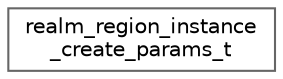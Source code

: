 digraph "Graphical Class Hierarchy"
{
 // LATEX_PDF_SIZE
  bgcolor="transparent";
  edge [fontname=Helvetica,fontsize=10,labelfontname=Helvetica,labelfontsize=10];
  node [fontname=Helvetica,fontsize=10,shape=box,height=0.2,width=0.4];
  rankdir="LR";
  Node0 [id="Node000000",label="realm_region_instance\l_create_params_t",height=0.2,width=0.4,color="grey40", fillcolor="white", style="filled",URL="$structrealm__region__instance__create__params__t.html",tooltip=" "];
}
